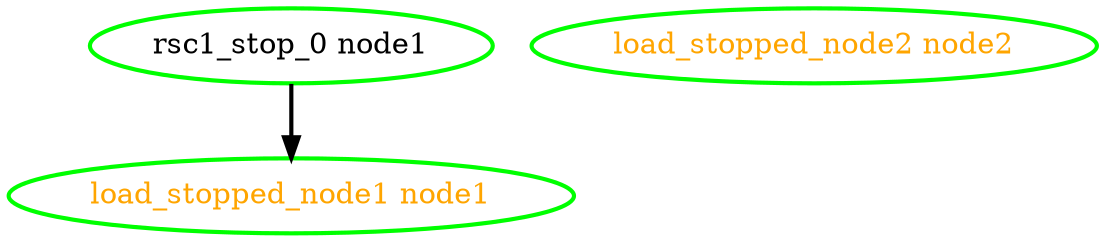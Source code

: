 digraph "g" {
"load_stopped_node1 node1" [ style=bold color="green" fontcolor="orange" ]
"load_stopped_node2 node2" [ style=bold color="green" fontcolor="orange" ]
"rsc1_stop_0 node1" -> "load_stopped_node1 node1" [ style = bold]
"rsc1_stop_0 node1" [ style=bold color="green" fontcolor="black" ]
}
